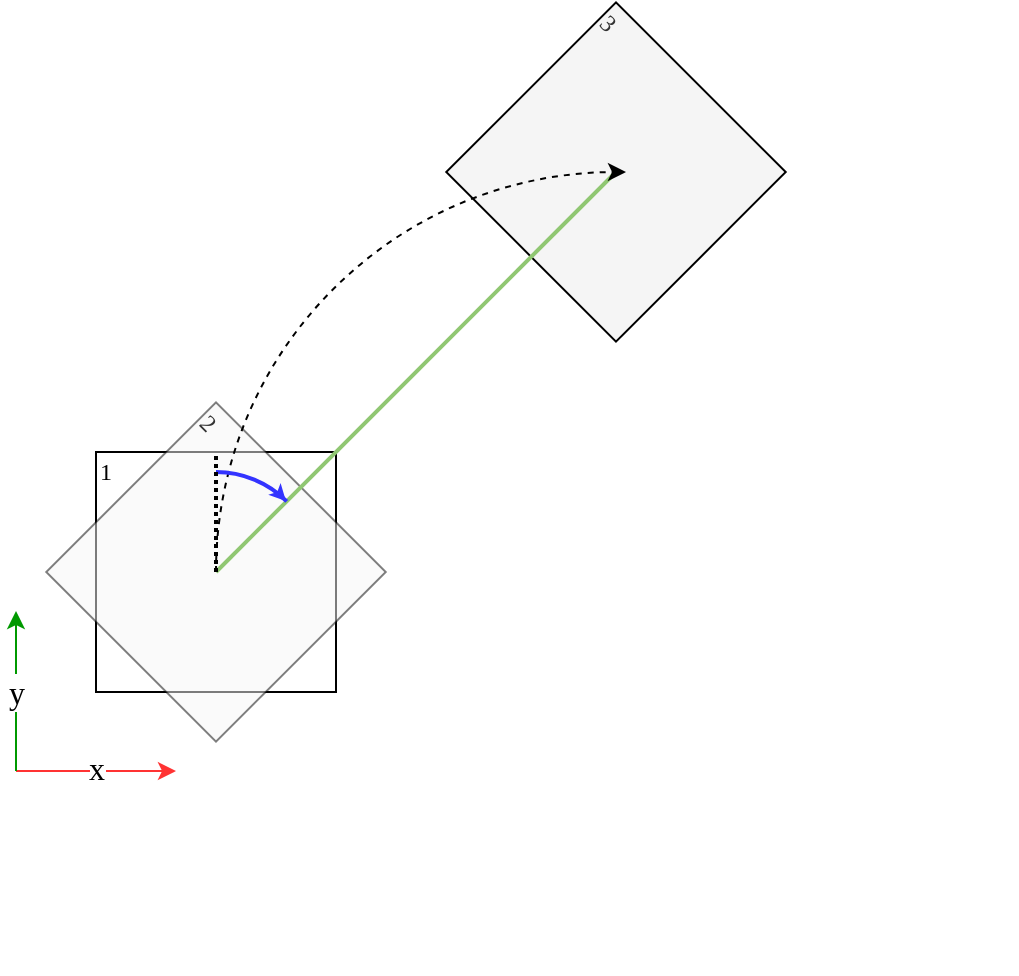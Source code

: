 <mxfile version="19.0.3" type="device"><diagram id="2vZLNpmL5YxnE3nep9BR" name="Page-1"><mxGraphModel dx="813" dy="502" grid="1" gridSize="10" guides="1" tooltips="1" connect="1" arrows="1" fold="1" page="1" pageScale="1" pageWidth="850" pageHeight="1100" math="1" shadow="0"><root><mxCell id="0"/><mxCell id="1" parent="0"/><mxCell id="eTDkOHAhq2uCnpOnH720-1" value="1" style="rounded=0;whiteSpace=wrap;html=1;align=left;verticalAlign=top;spacing=2;spacingTop=-4;fontFamily=Comptuer Modern;fontSource=http%3A%2F%2Fmirrors.ctan.org%2Ffonts%2Fcm-unicode%2Ffonts%2Fotf%2Fcmunbxo.otf;" parent="1" vertex="1"><mxGeometry x="240" y="240" width="120" height="120" as="geometry"/></mxCell><mxCell id="6tSVDi18r2svbmXF-ETg-2" value="&lt;div style=&quot;&quot;&gt;&lt;span style=&quot;font-family: &amp;quot;Comptuer Modern&amp;quot;;&quot;&gt;3&lt;/span&gt;&lt;/div&gt;" style="rounded=0;whiteSpace=wrap;html=1;rotation=45;fillColor=#f5f5f5;fontColor=#333333;strokeColor=#000000;verticalAlign=top;spacingTop=-4;align=left;" vertex="1" parent="1"><mxGeometry x="440" y="40" width="120" height="120" as="geometry"/></mxCell><mxCell id="6tSVDi18r2svbmXF-ETg-3" value="&lt;font data-font-src=&quot;http://mirrors.ctan.org/fonts/cm-unicode/fonts/otf/cmunbxo.otf&quot; face=&quot;Comptuer Modern&quot; style=&quot;font-size: 16px;&quot;&gt;x&lt;/font&gt;" style="endArrow=classic;html=1;rounded=0;strokeColor=#FF3333;fontSize=16;spacing=2;spacingTop=-3;" edge="1" parent="1"><mxGeometry width="50" height="50" relative="1" as="geometry"><mxPoint x="200" y="399.52" as="sourcePoint"/><mxPoint x="280" y="399.52" as="targetPoint"/><mxPoint as="offset"/></mxGeometry></mxCell><mxCell id="6tSVDi18r2svbmXF-ETg-4" value="&lt;font data-font-src=&quot;http://mirrors.ctan.org/fonts/cm-unicode/fonts/otf/cmunbxo.otf&quot; face=&quot;Comptuer Modern&quot; style=&quot;font-size: 16px;&quot;&gt;y&lt;/font&gt;" style="endArrow=classic;html=1;rounded=0;strokeColor=#009900;fontSize=16;" edge="1" parent="1"><mxGeometry width="50" height="50" relative="1" as="geometry"><mxPoint x="200" y="399.52" as="sourcePoint"/><mxPoint x="200" y="319.52" as="targetPoint"/></mxGeometry></mxCell><mxCell id="6tSVDi18r2svbmXF-ETg-9" value="&lt;font data-font-src=&quot;http://mirrors.ctan.org/fonts/cm-unicode/fonts/otf/cmunbxo.otf&quot; face=&quot;Comptuer Modern&quot;&gt;2&lt;/font&gt;" style="rounded=0;whiteSpace=wrap;html=1;rotation=45;fillColor=#f5f5f5;opacity=50;fontColor=#333333;strokeColor=#000000;align=left;verticalAlign=top;spacingTop=-4;" vertex="1" parent="1"><mxGeometry x="240" y="240" width="120" height="120" as="geometry"/></mxCell><mxCell id="6tSVDi18r2svbmXF-ETg-6" value="" style="endArrow=none;html=1;strokeWidth=2;rounded=0;fontFamily=Comptuer Modern;fontSource=http%3A%2F%2Fmirrors.ctan.org%2Ffonts%2Fcm-unicode%2Ffonts%2Fotf%2Fcmunbxo.otf;strokeColor=#90C772;" edge="1" parent="1"><mxGeometry width="50" height="50" relative="1" as="geometry"><mxPoint x="300" y="300" as="sourcePoint"/><mxPoint x="500" y="100" as="targetPoint"/></mxGeometry></mxCell><mxCell id="6tSVDi18r2svbmXF-ETg-11" value="" style="group" vertex="1" connectable="0" parent="1"><mxGeometry x="300" y="100" width="400" height="400" as="geometry"/></mxCell><mxCell id="6tSVDi18r2svbmXF-ETg-7" value="" style="verticalLabelPosition=bottom;verticalAlign=top;html=1;shape=mxgraph.basic.arc;startAngle=0.75;endAngle=0;fontFamily=Comptuer Modern;fontSource=http%3A%2F%2Fmirrors.ctan.org%2Ffonts%2Fcm-unicode%2Ffonts%2Fotf%2Fcmunbxo.otf;dashed=1;" vertex="1" parent="6tSVDi18r2svbmXF-ETg-11"><mxGeometry width="400" height="400" as="geometry"/></mxCell><mxCell id="6tSVDi18r2svbmXF-ETg-10" value="" style="endArrow=classic;html=1;rounded=0;fontFamily=Comptuer Modern;fontSource=http%3A%2F%2Fmirrors.ctan.org%2Ffonts%2Fcm-unicode%2Ffonts%2Fotf%2Fcmunbxo.otf;fontSize=16;strokeColor=#000000;" edge="1" parent="6tSVDi18r2svbmXF-ETg-11"><mxGeometry width="50" height="50" relative="1" as="geometry"><mxPoint x="200" as="sourcePoint"/><mxPoint x="205" as="targetPoint"/></mxGeometry></mxCell><mxCell id="6tSVDi18r2svbmXF-ETg-12" value="" style="verticalLabelPosition=bottom;verticalAlign=top;html=1;shape=mxgraph.basic.arc;startAngle=0;endAngle=0.125;fontFamily=Comptuer Modern;fontSource=http%3A%2F%2Fmirrors.ctan.org%2Ffonts%2Fcm-unicode%2Ffonts%2Fotf%2Fcmunbxo.otf;fontSize=16;strokeColor=#3333FF;fillColor=default;gradientColor=none;strokeWidth=2;" vertex="1" parent="6tSVDi18r2svbmXF-ETg-11"><mxGeometry x="-50" y="150" width="100" height="100" as="geometry"/></mxCell><mxCell id="6tSVDi18r2svbmXF-ETg-13" value="" style="endArrow=none;dashed=1;html=1;strokeWidth=2;rounded=0;fontFamily=Comptuer Modern;fontSource=http%3A%2F%2Fmirrors.ctan.org%2Ffonts%2Fcm-unicode%2Ffonts%2Fotf%2Fcmunbxo.otf;jumpSize=6;dashPattern=1 1;" edge="1" parent="1"><mxGeometry width="50" height="50" relative="1" as="geometry"><mxPoint x="300" y="300" as="sourcePoint"/><mxPoint x="300" y="240" as="targetPoint"/></mxGeometry></mxCell><mxCell id="6tSVDi18r2svbmXF-ETg-14" value="" style="endArrow=classic;html=1;rounded=0;fontFamily=Comptuer Modern;fontSource=http%3A%2F%2Fmirrors.ctan.org%2Ffonts%2Fcm-unicode%2Ffonts%2Fotf%2Fcmunbxo.otf;fontSize=16;startSize=2;endSize=2;strokeColor=#3333FF;jumpSize=6;entryX=0.85;entryY=0.146;entryDx=0;entryDy=0;entryPerimeter=0;strokeWidth=2;" edge="1" parent="1" target="6tSVDi18r2svbmXF-ETg-12"><mxGeometry width="50" height="50" relative="1" as="geometry"><mxPoint x="333.5" y="263" as="sourcePoint"/><mxPoint x="410" y="210" as="targetPoint"/></mxGeometry></mxCell></root></mxGraphModel></diagram></mxfile>